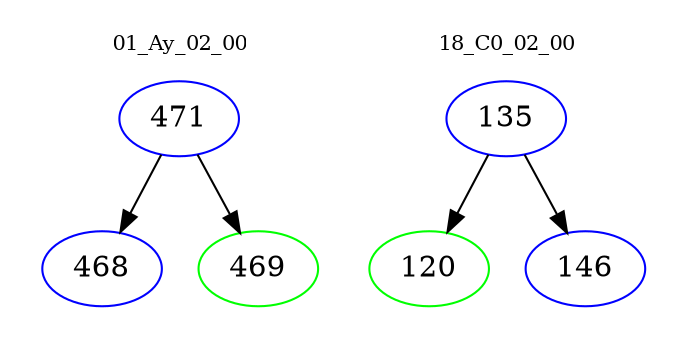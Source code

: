 digraph{
subgraph cluster_0 {
color = white
label = "01_Ay_02_00";
fontsize=10;
T0_471 [label="471", color="blue"]
T0_471 -> T0_468 [color="black"]
T0_468 [label="468", color="blue"]
T0_471 -> T0_469 [color="black"]
T0_469 [label="469", color="green"]
}
subgraph cluster_1 {
color = white
label = "18_C0_02_00";
fontsize=10;
T1_135 [label="135", color="blue"]
T1_135 -> T1_120 [color="black"]
T1_120 [label="120", color="green"]
T1_135 -> T1_146 [color="black"]
T1_146 [label="146", color="blue"]
}
}
